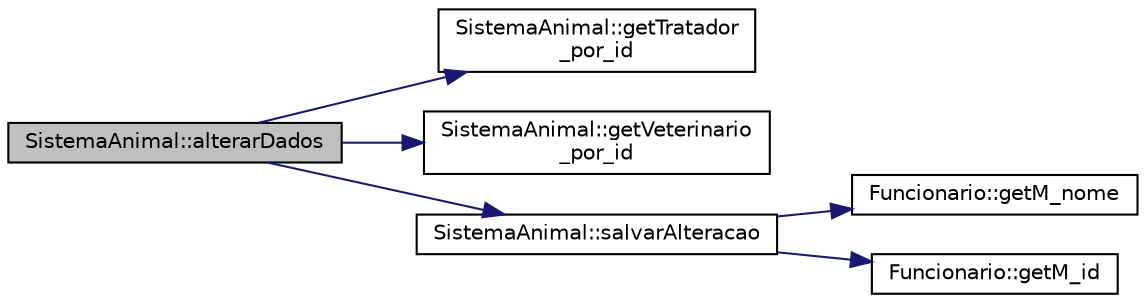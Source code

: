 digraph "SistemaAnimal::alterarDados"
{
  edge [fontname="Helvetica",fontsize="10",labelfontname="Helvetica",labelfontsize="10"];
  node [fontname="Helvetica",fontsize="10",shape=record];
  rankdir="LR";
  Node21 [label="SistemaAnimal::alterarDados",height=0.2,width=0.4,color="black", fillcolor="grey75", style="filled", fontcolor="black"];
  Node21 -> Node22 [color="midnightblue",fontsize="10",style="solid",fontname="Helvetica"];
  Node22 [label="SistemaAnimal::getTratador\l_por_id",height=0.2,width=0.4,color="black", fillcolor="white", style="filled",URL="$class_sistema_animal.html#a377a210a34743c9ff1f67749f032a437"];
  Node21 -> Node23 [color="midnightblue",fontsize="10",style="solid",fontname="Helvetica"];
  Node23 [label="SistemaAnimal::getVeterinario\l_por_id",height=0.2,width=0.4,color="black", fillcolor="white", style="filled",URL="$class_sistema_animal.html#a557958f44f387d78fb3ba0ed9ac99edc"];
  Node21 -> Node24 [color="midnightblue",fontsize="10",style="solid",fontname="Helvetica"];
  Node24 [label="SistemaAnimal::salvarAlteracao",height=0.2,width=0.4,color="black", fillcolor="white", style="filled",URL="$class_sistema_animal.html#a6728781d00409c651a4507a1e3afddc3"];
  Node24 -> Node25 [color="midnightblue",fontsize="10",style="solid",fontname="Helvetica"];
  Node25 [label="Funcionario::getM_nome",height=0.2,width=0.4,color="black", fillcolor="white", style="filled",URL="$class_funcionario.html#abfafc40b693e6bf765998a78d23b2e58"];
  Node24 -> Node26 [color="midnightblue",fontsize="10",style="solid",fontname="Helvetica"];
  Node26 [label="Funcionario::getM_id",height=0.2,width=0.4,color="black", fillcolor="white", style="filled",URL="$class_funcionario.html#a28862fda8ac97bae17caa6c6d8659ca8"];
}
